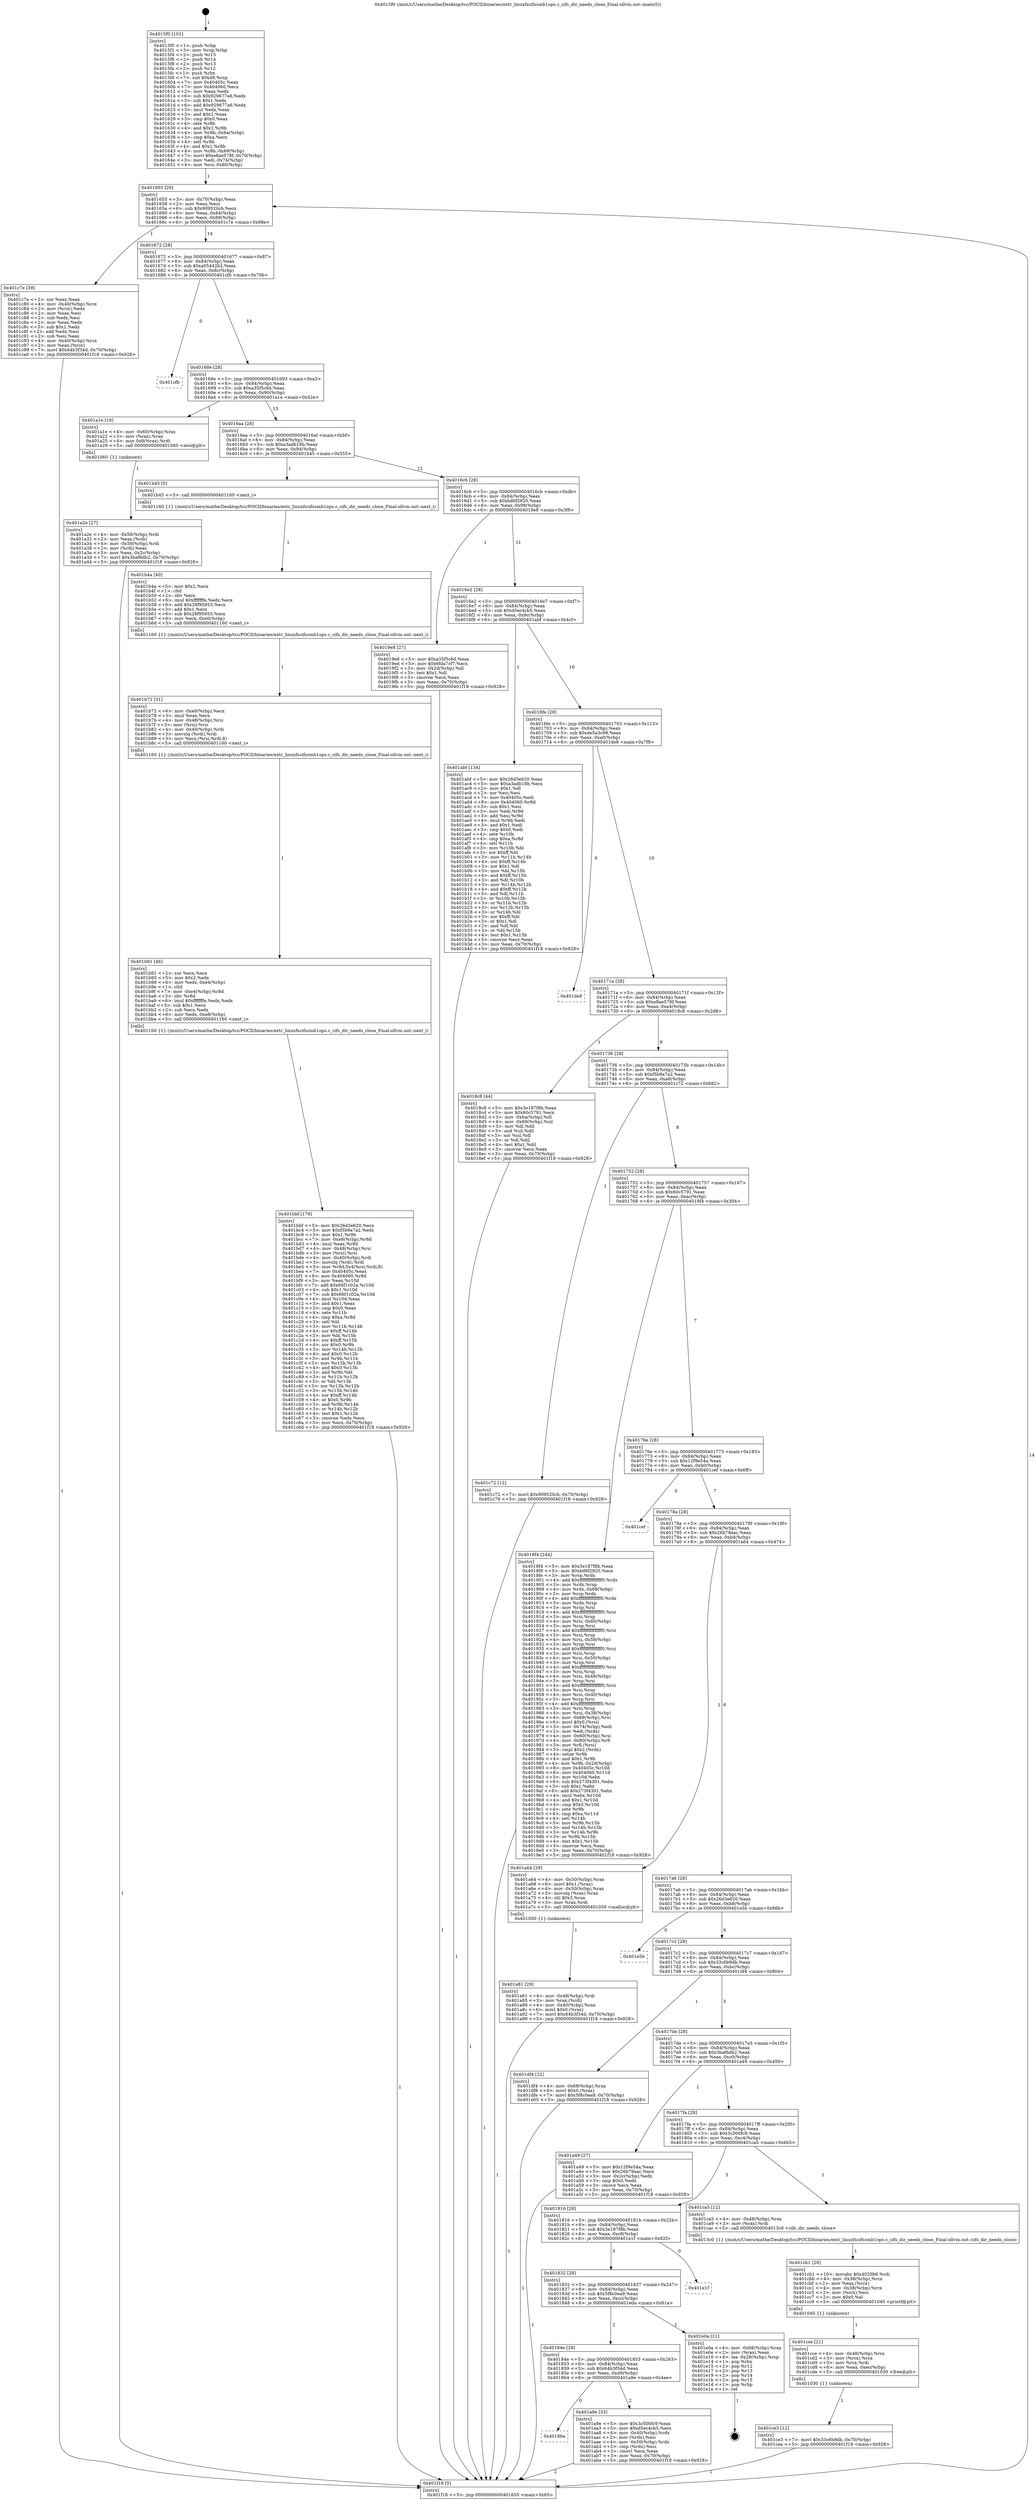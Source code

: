 digraph "0x4015f0" {
  label = "0x4015f0 (/mnt/c/Users/mathe/Desktop/tcc/POCII/binaries/extr_linuxfscifssmb1ops.c_cifs_dir_needs_close_Final-ollvm.out::main(0))"
  labelloc = "t"
  node[shape=record]

  Entry [label="",width=0.3,height=0.3,shape=circle,fillcolor=black,style=filled]
  "0x401655" [label="{
     0x401655 [29]\l
     | [instrs]\l
     &nbsp;&nbsp;0x401655 \<+3\>: mov -0x70(%rbp),%eax\l
     &nbsp;&nbsp;0x401658 \<+2\>: mov %eax,%ecx\l
     &nbsp;&nbsp;0x40165a \<+6\>: sub $0x909520cb,%ecx\l
     &nbsp;&nbsp;0x401660 \<+6\>: mov %eax,-0x84(%rbp)\l
     &nbsp;&nbsp;0x401666 \<+6\>: mov %ecx,-0x88(%rbp)\l
     &nbsp;&nbsp;0x40166c \<+6\>: je 0000000000401c7e \<main+0x68e\>\l
  }"]
  "0x401c7e" [label="{
     0x401c7e [39]\l
     | [instrs]\l
     &nbsp;&nbsp;0x401c7e \<+2\>: xor %eax,%eax\l
     &nbsp;&nbsp;0x401c80 \<+4\>: mov -0x40(%rbp),%rcx\l
     &nbsp;&nbsp;0x401c84 \<+2\>: mov (%rcx),%edx\l
     &nbsp;&nbsp;0x401c86 \<+2\>: mov %eax,%esi\l
     &nbsp;&nbsp;0x401c88 \<+2\>: sub %edx,%esi\l
     &nbsp;&nbsp;0x401c8a \<+2\>: mov %eax,%edx\l
     &nbsp;&nbsp;0x401c8c \<+3\>: sub $0x1,%edx\l
     &nbsp;&nbsp;0x401c8f \<+2\>: add %edx,%esi\l
     &nbsp;&nbsp;0x401c91 \<+2\>: sub %esi,%eax\l
     &nbsp;&nbsp;0x401c93 \<+4\>: mov -0x40(%rbp),%rcx\l
     &nbsp;&nbsp;0x401c97 \<+2\>: mov %eax,(%rcx)\l
     &nbsp;&nbsp;0x401c99 \<+7\>: movl $0x64b3f34d,-0x70(%rbp)\l
     &nbsp;&nbsp;0x401ca0 \<+5\>: jmp 0000000000401f18 \<main+0x928\>\l
  }"]
  "0x401672" [label="{
     0x401672 [28]\l
     | [instrs]\l
     &nbsp;&nbsp;0x401672 \<+5\>: jmp 0000000000401677 \<main+0x87\>\l
     &nbsp;&nbsp;0x401677 \<+6\>: mov -0x84(%rbp),%eax\l
     &nbsp;&nbsp;0x40167d \<+5\>: sub $0xa05442b2,%eax\l
     &nbsp;&nbsp;0x401682 \<+6\>: mov %eax,-0x8c(%rbp)\l
     &nbsp;&nbsp;0x401688 \<+6\>: je 0000000000401cfb \<main+0x70b\>\l
  }"]
  Exit [label="",width=0.3,height=0.3,shape=circle,fillcolor=black,style=filled,peripheries=2]
  "0x401cfb" [label="{
     0x401cfb\l
  }", style=dashed]
  "0x40168e" [label="{
     0x40168e [28]\l
     | [instrs]\l
     &nbsp;&nbsp;0x40168e \<+5\>: jmp 0000000000401693 \<main+0xa3\>\l
     &nbsp;&nbsp;0x401693 \<+6\>: mov -0x84(%rbp),%eax\l
     &nbsp;&nbsp;0x401699 \<+5\>: sub $0xa35f5c6d,%eax\l
     &nbsp;&nbsp;0x40169e \<+6\>: mov %eax,-0x90(%rbp)\l
     &nbsp;&nbsp;0x4016a4 \<+6\>: je 0000000000401a1e \<main+0x42e\>\l
  }"]
  "0x401ce3" [label="{
     0x401ce3 [12]\l
     | [instrs]\l
     &nbsp;&nbsp;0x401ce3 \<+7\>: movl $0x33c6b9db,-0x70(%rbp)\l
     &nbsp;&nbsp;0x401cea \<+5\>: jmp 0000000000401f18 \<main+0x928\>\l
  }"]
  "0x401a1e" [label="{
     0x401a1e [16]\l
     | [instrs]\l
     &nbsp;&nbsp;0x401a1e \<+4\>: mov -0x60(%rbp),%rax\l
     &nbsp;&nbsp;0x401a22 \<+3\>: mov (%rax),%rax\l
     &nbsp;&nbsp;0x401a25 \<+4\>: mov 0x8(%rax),%rdi\l
     &nbsp;&nbsp;0x401a29 \<+5\>: call 0000000000401060 \<atoi@plt\>\l
     | [calls]\l
     &nbsp;&nbsp;0x401060 \{1\} (unknown)\l
  }"]
  "0x4016aa" [label="{
     0x4016aa [28]\l
     | [instrs]\l
     &nbsp;&nbsp;0x4016aa \<+5\>: jmp 00000000004016af \<main+0xbf\>\l
     &nbsp;&nbsp;0x4016af \<+6\>: mov -0x84(%rbp),%eax\l
     &nbsp;&nbsp;0x4016b5 \<+5\>: sub $0xa3adb18b,%eax\l
     &nbsp;&nbsp;0x4016ba \<+6\>: mov %eax,-0x94(%rbp)\l
     &nbsp;&nbsp;0x4016c0 \<+6\>: je 0000000000401b45 \<main+0x555\>\l
  }"]
  "0x401cce" [label="{
     0x401cce [21]\l
     | [instrs]\l
     &nbsp;&nbsp;0x401cce \<+4\>: mov -0x48(%rbp),%rcx\l
     &nbsp;&nbsp;0x401cd2 \<+3\>: mov (%rcx),%rcx\l
     &nbsp;&nbsp;0x401cd5 \<+3\>: mov %rcx,%rdi\l
     &nbsp;&nbsp;0x401cd8 \<+6\>: mov %eax,-0xec(%rbp)\l
     &nbsp;&nbsp;0x401cde \<+5\>: call 0000000000401030 \<free@plt\>\l
     | [calls]\l
     &nbsp;&nbsp;0x401030 \{1\} (unknown)\l
  }"]
  "0x401b45" [label="{
     0x401b45 [5]\l
     | [instrs]\l
     &nbsp;&nbsp;0x401b45 \<+5\>: call 0000000000401160 \<next_i\>\l
     | [calls]\l
     &nbsp;&nbsp;0x401160 \{1\} (/mnt/c/Users/mathe/Desktop/tcc/POCII/binaries/extr_linuxfscifssmb1ops.c_cifs_dir_needs_close_Final-ollvm.out::next_i)\l
  }"]
  "0x4016c6" [label="{
     0x4016c6 [28]\l
     | [instrs]\l
     &nbsp;&nbsp;0x4016c6 \<+5\>: jmp 00000000004016cb \<main+0xdb\>\l
     &nbsp;&nbsp;0x4016cb \<+6\>: mov -0x84(%rbp),%eax\l
     &nbsp;&nbsp;0x4016d1 \<+5\>: sub $0xbd6f2920,%eax\l
     &nbsp;&nbsp;0x4016d6 \<+6\>: mov %eax,-0x98(%rbp)\l
     &nbsp;&nbsp;0x4016dc \<+6\>: je 00000000004019e8 \<main+0x3f8\>\l
  }"]
  "0x401cb1" [label="{
     0x401cb1 [29]\l
     | [instrs]\l
     &nbsp;&nbsp;0x401cb1 \<+10\>: movabs $0x4020b6,%rdi\l
     &nbsp;&nbsp;0x401cbb \<+4\>: mov -0x38(%rbp),%rcx\l
     &nbsp;&nbsp;0x401cbf \<+2\>: mov %eax,(%rcx)\l
     &nbsp;&nbsp;0x401cc1 \<+4\>: mov -0x38(%rbp),%rcx\l
     &nbsp;&nbsp;0x401cc5 \<+2\>: mov (%rcx),%esi\l
     &nbsp;&nbsp;0x401cc7 \<+2\>: mov $0x0,%al\l
     &nbsp;&nbsp;0x401cc9 \<+5\>: call 0000000000401040 \<printf@plt\>\l
     | [calls]\l
     &nbsp;&nbsp;0x401040 \{1\} (unknown)\l
  }"]
  "0x4019e8" [label="{
     0x4019e8 [27]\l
     | [instrs]\l
     &nbsp;&nbsp;0x4019e8 \<+5\>: mov $0xa35f5c6d,%eax\l
     &nbsp;&nbsp;0x4019ed \<+5\>: mov $0x6fda7cf7,%ecx\l
     &nbsp;&nbsp;0x4019f2 \<+3\>: mov -0x2d(%rbp),%dl\l
     &nbsp;&nbsp;0x4019f5 \<+3\>: test $0x1,%dl\l
     &nbsp;&nbsp;0x4019f8 \<+3\>: cmovne %ecx,%eax\l
     &nbsp;&nbsp;0x4019fb \<+3\>: mov %eax,-0x70(%rbp)\l
     &nbsp;&nbsp;0x4019fe \<+5\>: jmp 0000000000401f18 \<main+0x928\>\l
  }"]
  "0x4016e2" [label="{
     0x4016e2 [28]\l
     | [instrs]\l
     &nbsp;&nbsp;0x4016e2 \<+5\>: jmp 00000000004016e7 \<main+0xf7\>\l
     &nbsp;&nbsp;0x4016e7 \<+6\>: mov -0x84(%rbp),%eax\l
     &nbsp;&nbsp;0x4016ed \<+5\>: sub $0xd5ec4cb5,%eax\l
     &nbsp;&nbsp;0x4016f2 \<+6\>: mov %eax,-0x9c(%rbp)\l
     &nbsp;&nbsp;0x4016f8 \<+6\>: je 0000000000401abf \<main+0x4cf\>\l
  }"]
  "0x401bbf" [label="{
     0x401bbf [179]\l
     | [instrs]\l
     &nbsp;&nbsp;0x401bbf \<+5\>: mov $0x26d3e620,%ecx\l
     &nbsp;&nbsp;0x401bc4 \<+5\>: mov $0xf5b9a7a2,%edx\l
     &nbsp;&nbsp;0x401bc9 \<+3\>: mov $0x1,%r9b\l
     &nbsp;&nbsp;0x401bcc \<+7\>: mov -0xe8(%rbp),%r8d\l
     &nbsp;&nbsp;0x401bd3 \<+4\>: imul %eax,%r8d\l
     &nbsp;&nbsp;0x401bd7 \<+4\>: mov -0x48(%rbp),%rsi\l
     &nbsp;&nbsp;0x401bdb \<+3\>: mov (%rsi),%rsi\l
     &nbsp;&nbsp;0x401bde \<+4\>: mov -0x40(%rbp),%rdi\l
     &nbsp;&nbsp;0x401be2 \<+3\>: movslq (%rdi),%rdi\l
     &nbsp;&nbsp;0x401be5 \<+5\>: mov %r8d,0x4(%rsi,%rdi,8)\l
     &nbsp;&nbsp;0x401bea \<+7\>: mov 0x40405c,%eax\l
     &nbsp;&nbsp;0x401bf1 \<+8\>: mov 0x404060,%r8d\l
     &nbsp;&nbsp;0x401bf9 \<+3\>: mov %eax,%r10d\l
     &nbsp;&nbsp;0x401bfc \<+7\>: add $0x66f1c02a,%r10d\l
     &nbsp;&nbsp;0x401c03 \<+4\>: sub $0x1,%r10d\l
     &nbsp;&nbsp;0x401c07 \<+7\>: sub $0x66f1c02a,%r10d\l
     &nbsp;&nbsp;0x401c0e \<+4\>: imul %r10d,%eax\l
     &nbsp;&nbsp;0x401c12 \<+3\>: and $0x1,%eax\l
     &nbsp;&nbsp;0x401c15 \<+3\>: cmp $0x0,%eax\l
     &nbsp;&nbsp;0x401c18 \<+4\>: sete %r11b\l
     &nbsp;&nbsp;0x401c1c \<+4\>: cmp $0xa,%r8d\l
     &nbsp;&nbsp;0x401c20 \<+3\>: setl %bl\l
     &nbsp;&nbsp;0x401c23 \<+3\>: mov %r11b,%r14b\l
     &nbsp;&nbsp;0x401c26 \<+4\>: xor $0xff,%r14b\l
     &nbsp;&nbsp;0x401c2a \<+3\>: mov %bl,%r15b\l
     &nbsp;&nbsp;0x401c2d \<+4\>: xor $0xff,%r15b\l
     &nbsp;&nbsp;0x401c31 \<+4\>: xor $0x0,%r9b\l
     &nbsp;&nbsp;0x401c35 \<+3\>: mov %r14b,%r12b\l
     &nbsp;&nbsp;0x401c38 \<+4\>: and $0x0,%r12b\l
     &nbsp;&nbsp;0x401c3c \<+3\>: and %r9b,%r11b\l
     &nbsp;&nbsp;0x401c3f \<+3\>: mov %r15b,%r13b\l
     &nbsp;&nbsp;0x401c42 \<+4\>: and $0x0,%r13b\l
     &nbsp;&nbsp;0x401c46 \<+3\>: and %r9b,%bl\l
     &nbsp;&nbsp;0x401c49 \<+3\>: or %r11b,%r12b\l
     &nbsp;&nbsp;0x401c4c \<+3\>: or %bl,%r13b\l
     &nbsp;&nbsp;0x401c4f \<+3\>: xor %r13b,%r12b\l
     &nbsp;&nbsp;0x401c52 \<+3\>: or %r15b,%r14b\l
     &nbsp;&nbsp;0x401c55 \<+4\>: xor $0xff,%r14b\l
     &nbsp;&nbsp;0x401c59 \<+4\>: or $0x0,%r9b\l
     &nbsp;&nbsp;0x401c5d \<+3\>: and %r9b,%r14b\l
     &nbsp;&nbsp;0x401c60 \<+3\>: or %r14b,%r12b\l
     &nbsp;&nbsp;0x401c63 \<+4\>: test $0x1,%r12b\l
     &nbsp;&nbsp;0x401c67 \<+3\>: cmovne %edx,%ecx\l
     &nbsp;&nbsp;0x401c6a \<+3\>: mov %ecx,-0x70(%rbp)\l
     &nbsp;&nbsp;0x401c6d \<+5\>: jmp 0000000000401f18 \<main+0x928\>\l
  }"]
  "0x401abf" [label="{
     0x401abf [134]\l
     | [instrs]\l
     &nbsp;&nbsp;0x401abf \<+5\>: mov $0x26d3e620,%eax\l
     &nbsp;&nbsp;0x401ac4 \<+5\>: mov $0xa3adb18b,%ecx\l
     &nbsp;&nbsp;0x401ac9 \<+2\>: mov $0x1,%dl\l
     &nbsp;&nbsp;0x401acb \<+2\>: xor %esi,%esi\l
     &nbsp;&nbsp;0x401acd \<+7\>: mov 0x40405c,%edi\l
     &nbsp;&nbsp;0x401ad4 \<+8\>: mov 0x404060,%r8d\l
     &nbsp;&nbsp;0x401adc \<+3\>: sub $0x1,%esi\l
     &nbsp;&nbsp;0x401adf \<+3\>: mov %edi,%r9d\l
     &nbsp;&nbsp;0x401ae2 \<+3\>: add %esi,%r9d\l
     &nbsp;&nbsp;0x401ae5 \<+4\>: imul %r9d,%edi\l
     &nbsp;&nbsp;0x401ae9 \<+3\>: and $0x1,%edi\l
     &nbsp;&nbsp;0x401aec \<+3\>: cmp $0x0,%edi\l
     &nbsp;&nbsp;0x401aef \<+4\>: sete %r10b\l
     &nbsp;&nbsp;0x401af3 \<+4\>: cmp $0xa,%r8d\l
     &nbsp;&nbsp;0x401af7 \<+4\>: setl %r11b\l
     &nbsp;&nbsp;0x401afb \<+3\>: mov %r10b,%bl\l
     &nbsp;&nbsp;0x401afe \<+3\>: xor $0xff,%bl\l
     &nbsp;&nbsp;0x401b01 \<+3\>: mov %r11b,%r14b\l
     &nbsp;&nbsp;0x401b04 \<+4\>: xor $0xff,%r14b\l
     &nbsp;&nbsp;0x401b08 \<+3\>: xor $0x1,%dl\l
     &nbsp;&nbsp;0x401b0b \<+3\>: mov %bl,%r15b\l
     &nbsp;&nbsp;0x401b0e \<+4\>: and $0xff,%r15b\l
     &nbsp;&nbsp;0x401b12 \<+3\>: and %dl,%r10b\l
     &nbsp;&nbsp;0x401b15 \<+3\>: mov %r14b,%r12b\l
     &nbsp;&nbsp;0x401b18 \<+4\>: and $0xff,%r12b\l
     &nbsp;&nbsp;0x401b1c \<+3\>: and %dl,%r11b\l
     &nbsp;&nbsp;0x401b1f \<+3\>: or %r10b,%r15b\l
     &nbsp;&nbsp;0x401b22 \<+3\>: or %r11b,%r12b\l
     &nbsp;&nbsp;0x401b25 \<+3\>: xor %r12b,%r15b\l
     &nbsp;&nbsp;0x401b28 \<+3\>: or %r14b,%bl\l
     &nbsp;&nbsp;0x401b2b \<+3\>: xor $0xff,%bl\l
     &nbsp;&nbsp;0x401b2e \<+3\>: or $0x1,%dl\l
     &nbsp;&nbsp;0x401b31 \<+2\>: and %dl,%bl\l
     &nbsp;&nbsp;0x401b33 \<+3\>: or %bl,%r15b\l
     &nbsp;&nbsp;0x401b36 \<+4\>: test $0x1,%r15b\l
     &nbsp;&nbsp;0x401b3a \<+3\>: cmovne %ecx,%eax\l
     &nbsp;&nbsp;0x401b3d \<+3\>: mov %eax,-0x70(%rbp)\l
     &nbsp;&nbsp;0x401b40 \<+5\>: jmp 0000000000401f18 \<main+0x928\>\l
  }"]
  "0x4016fe" [label="{
     0x4016fe [28]\l
     | [instrs]\l
     &nbsp;&nbsp;0x4016fe \<+5\>: jmp 0000000000401703 \<main+0x113\>\l
     &nbsp;&nbsp;0x401703 \<+6\>: mov -0x84(%rbp),%eax\l
     &nbsp;&nbsp;0x401709 \<+5\>: sub $0xde5a3c98,%eax\l
     &nbsp;&nbsp;0x40170e \<+6\>: mov %eax,-0xa0(%rbp)\l
     &nbsp;&nbsp;0x401714 \<+6\>: je 0000000000401de8 \<main+0x7f8\>\l
  }"]
  "0x401b91" [label="{
     0x401b91 [46]\l
     | [instrs]\l
     &nbsp;&nbsp;0x401b91 \<+2\>: xor %ecx,%ecx\l
     &nbsp;&nbsp;0x401b93 \<+5\>: mov $0x2,%edx\l
     &nbsp;&nbsp;0x401b98 \<+6\>: mov %edx,-0xe4(%rbp)\l
     &nbsp;&nbsp;0x401b9e \<+1\>: cltd\l
     &nbsp;&nbsp;0x401b9f \<+7\>: mov -0xe4(%rbp),%r8d\l
     &nbsp;&nbsp;0x401ba6 \<+3\>: idiv %r8d\l
     &nbsp;&nbsp;0x401ba9 \<+6\>: imul $0xfffffffe,%edx,%edx\l
     &nbsp;&nbsp;0x401baf \<+3\>: sub $0x1,%ecx\l
     &nbsp;&nbsp;0x401bb2 \<+2\>: sub %ecx,%edx\l
     &nbsp;&nbsp;0x401bb4 \<+6\>: mov %edx,-0xe8(%rbp)\l
     &nbsp;&nbsp;0x401bba \<+5\>: call 0000000000401160 \<next_i\>\l
     | [calls]\l
     &nbsp;&nbsp;0x401160 \{1\} (/mnt/c/Users/mathe/Desktop/tcc/POCII/binaries/extr_linuxfscifssmb1ops.c_cifs_dir_needs_close_Final-ollvm.out::next_i)\l
  }"]
  "0x401de8" [label="{
     0x401de8\l
  }", style=dashed]
  "0x40171a" [label="{
     0x40171a [28]\l
     | [instrs]\l
     &nbsp;&nbsp;0x40171a \<+5\>: jmp 000000000040171f \<main+0x12f\>\l
     &nbsp;&nbsp;0x40171f \<+6\>: mov -0x84(%rbp),%eax\l
     &nbsp;&nbsp;0x401725 \<+5\>: sub $0xe8ae578f,%eax\l
     &nbsp;&nbsp;0x40172a \<+6\>: mov %eax,-0xa4(%rbp)\l
     &nbsp;&nbsp;0x401730 \<+6\>: je 00000000004018c8 \<main+0x2d8\>\l
  }"]
  "0x401b72" [label="{
     0x401b72 [31]\l
     | [instrs]\l
     &nbsp;&nbsp;0x401b72 \<+6\>: mov -0xe0(%rbp),%ecx\l
     &nbsp;&nbsp;0x401b78 \<+3\>: imul %eax,%ecx\l
     &nbsp;&nbsp;0x401b7b \<+4\>: mov -0x48(%rbp),%rsi\l
     &nbsp;&nbsp;0x401b7f \<+3\>: mov (%rsi),%rsi\l
     &nbsp;&nbsp;0x401b82 \<+4\>: mov -0x40(%rbp),%rdi\l
     &nbsp;&nbsp;0x401b86 \<+3\>: movslq (%rdi),%rdi\l
     &nbsp;&nbsp;0x401b89 \<+3\>: mov %ecx,(%rsi,%rdi,8)\l
     &nbsp;&nbsp;0x401b8c \<+5\>: call 0000000000401160 \<next_i\>\l
     | [calls]\l
     &nbsp;&nbsp;0x401160 \{1\} (/mnt/c/Users/mathe/Desktop/tcc/POCII/binaries/extr_linuxfscifssmb1ops.c_cifs_dir_needs_close_Final-ollvm.out::next_i)\l
  }"]
  "0x4018c8" [label="{
     0x4018c8 [44]\l
     | [instrs]\l
     &nbsp;&nbsp;0x4018c8 \<+5\>: mov $0x3e187f8b,%eax\l
     &nbsp;&nbsp;0x4018cd \<+5\>: mov $0x60c5791,%ecx\l
     &nbsp;&nbsp;0x4018d2 \<+3\>: mov -0x6a(%rbp),%dl\l
     &nbsp;&nbsp;0x4018d5 \<+4\>: mov -0x69(%rbp),%sil\l
     &nbsp;&nbsp;0x4018d9 \<+3\>: mov %dl,%dil\l
     &nbsp;&nbsp;0x4018dc \<+3\>: and %sil,%dil\l
     &nbsp;&nbsp;0x4018df \<+3\>: xor %sil,%dl\l
     &nbsp;&nbsp;0x4018e2 \<+3\>: or %dl,%dil\l
     &nbsp;&nbsp;0x4018e5 \<+4\>: test $0x1,%dil\l
     &nbsp;&nbsp;0x4018e9 \<+3\>: cmovne %ecx,%eax\l
     &nbsp;&nbsp;0x4018ec \<+3\>: mov %eax,-0x70(%rbp)\l
     &nbsp;&nbsp;0x4018ef \<+5\>: jmp 0000000000401f18 \<main+0x928\>\l
  }"]
  "0x401736" [label="{
     0x401736 [28]\l
     | [instrs]\l
     &nbsp;&nbsp;0x401736 \<+5\>: jmp 000000000040173b \<main+0x14b\>\l
     &nbsp;&nbsp;0x40173b \<+6\>: mov -0x84(%rbp),%eax\l
     &nbsp;&nbsp;0x401741 \<+5\>: sub $0xf5b9a7a2,%eax\l
     &nbsp;&nbsp;0x401746 \<+6\>: mov %eax,-0xa8(%rbp)\l
     &nbsp;&nbsp;0x40174c \<+6\>: je 0000000000401c72 \<main+0x682\>\l
  }"]
  "0x401f18" [label="{
     0x401f18 [5]\l
     | [instrs]\l
     &nbsp;&nbsp;0x401f18 \<+5\>: jmp 0000000000401655 \<main+0x65\>\l
  }"]
  "0x4015f0" [label="{
     0x4015f0 [101]\l
     | [instrs]\l
     &nbsp;&nbsp;0x4015f0 \<+1\>: push %rbp\l
     &nbsp;&nbsp;0x4015f1 \<+3\>: mov %rsp,%rbp\l
     &nbsp;&nbsp;0x4015f4 \<+2\>: push %r15\l
     &nbsp;&nbsp;0x4015f6 \<+2\>: push %r14\l
     &nbsp;&nbsp;0x4015f8 \<+2\>: push %r13\l
     &nbsp;&nbsp;0x4015fa \<+2\>: push %r12\l
     &nbsp;&nbsp;0x4015fc \<+1\>: push %rbx\l
     &nbsp;&nbsp;0x4015fd \<+7\>: sub $0xd8,%rsp\l
     &nbsp;&nbsp;0x401604 \<+7\>: mov 0x40405c,%eax\l
     &nbsp;&nbsp;0x40160b \<+7\>: mov 0x404060,%ecx\l
     &nbsp;&nbsp;0x401612 \<+2\>: mov %eax,%edx\l
     &nbsp;&nbsp;0x401614 \<+6\>: sub $0x929677a6,%edx\l
     &nbsp;&nbsp;0x40161a \<+3\>: sub $0x1,%edx\l
     &nbsp;&nbsp;0x40161d \<+6\>: add $0x929677a6,%edx\l
     &nbsp;&nbsp;0x401623 \<+3\>: imul %edx,%eax\l
     &nbsp;&nbsp;0x401626 \<+3\>: and $0x1,%eax\l
     &nbsp;&nbsp;0x401629 \<+3\>: cmp $0x0,%eax\l
     &nbsp;&nbsp;0x40162c \<+4\>: sete %r8b\l
     &nbsp;&nbsp;0x401630 \<+4\>: and $0x1,%r8b\l
     &nbsp;&nbsp;0x401634 \<+4\>: mov %r8b,-0x6a(%rbp)\l
     &nbsp;&nbsp;0x401638 \<+3\>: cmp $0xa,%ecx\l
     &nbsp;&nbsp;0x40163b \<+4\>: setl %r8b\l
     &nbsp;&nbsp;0x40163f \<+4\>: and $0x1,%r8b\l
     &nbsp;&nbsp;0x401643 \<+4\>: mov %r8b,-0x69(%rbp)\l
     &nbsp;&nbsp;0x401647 \<+7\>: movl $0xe8ae578f,-0x70(%rbp)\l
     &nbsp;&nbsp;0x40164e \<+3\>: mov %edi,-0x74(%rbp)\l
     &nbsp;&nbsp;0x401651 \<+4\>: mov %rsi,-0x80(%rbp)\l
  }"]
  "0x401b4a" [label="{
     0x401b4a [40]\l
     | [instrs]\l
     &nbsp;&nbsp;0x401b4a \<+5\>: mov $0x2,%ecx\l
     &nbsp;&nbsp;0x401b4f \<+1\>: cltd\l
     &nbsp;&nbsp;0x401b50 \<+2\>: idiv %ecx\l
     &nbsp;&nbsp;0x401b52 \<+6\>: imul $0xfffffffe,%edx,%ecx\l
     &nbsp;&nbsp;0x401b58 \<+6\>: add $0x28f95953,%ecx\l
     &nbsp;&nbsp;0x401b5e \<+3\>: add $0x1,%ecx\l
     &nbsp;&nbsp;0x401b61 \<+6\>: sub $0x28f95953,%ecx\l
     &nbsp;&nbsp;0x401b67 \<+6\>: mov %ecx,-0xe0(%rbp)\l
     &nbsp;&nbsp;0x401b6d \<+5\>: call 0000000000401160 \<next_i\>\l
     | [calls]\l
     &nbsp;&nbsp;0x401160 \{1\} (/mnt/c/Users/mathe/Desktop/tcc/POCII/binaries/extr_linuxfscifssmb1ops.c_cifs_dir_needs_close_Final-ollvm.out::next_i)\l
  }"]
  "0x401c72" [label="{
     0x401c72 [12]\l
     | [instrs]\l
     &nbsp;&nbsp;0x401c72 \<+7\>: movl $0x909520cb,-0x70(%rbp)\l
     &nbsp;&nbsp;0x401c79 \<+5\>: jmp 0000000000401f18 \<main+0x928\>\l
  }"]
  "0x401752" [label="{
     0x401752 [28]\l
     | [instrs]\l
     &nbsp;&nbsp;0x401752 \<+5\>: jmp 0000000000401757 \<main+0x167\>\l
     &nbsp;&nbsp;0x401757 \<+6\>: mov -0x84(%rbp),%eax\l
     &nbsp;&nbsp;0x40175d \<+5\>: sub $0x60c5791,%eax\l
     &nbsp;&nbsp;0x401762 \<+6\>: mov %eax,-0xac(%rbp)\l
     &nbsp;&nbsp;0x401768 \<+6\>: je 00000000004018f4 \<main+0x304\>\l
  }"]
  "0x40186a" [label="{
     0x40186a\l
  }", style=dashed]
  "0x4018f4" [label="{
     0x4018f4 [244]\l
     | [instrs]\l
     &nbsp;&nbsp;0x4018f4 \<+5\>: mov $0x3e187f8b,%eax\l
     &nbsp;&nbsp;0x4018f9 \<+5\>: mov $0xbd6f2920,%ecx\l
     &nbsp;&nbsp;0x4018fe \<+3\>: mov %rsp,%rdx\l
     &nbsp;&nbsp;0x401901 \<+4\>: add $0xfffffffffffffff0,%rdx\l
     &nbsp;&nbsp;0x401905 \<+3\>: mov %rdx,%rsp\l
     &nbsp;&nbsp;0x401908 \<+4\>: mov %rdx,-0x68(%rbp)\l
     &nbsp;&nbsp;0x40190c \<+3\>: mov %rsp,%rdx\l
     &nbsp;&nbsp;0x40190f \<+4\>: add $0xfffffffffffffff0,%rdx\l
     &nbsp;&nbsp;0x401913 \<+3\>: mov %rdx,%rsp\l
     &nbsp;&nbsp;0x401916 \<+3\>: mov %rsp,%rsi\l
     &nbsp;&nbsp;0x401919 \<+4\>: add $0xfffffffffffffff0,%rsi\l
     &nbsp;&nbsp;0x40191d \<+3\>: mov %rsi,%rsp\l
     &nbsp;&nbsp;0x401920 \<+4\>: mov %rsi,-0x60(%rbp)\l
     &nbsp;&nbsp;0x401924 \<+3\>: mov %rsp,%rsi\l
     &nbsp;&nbsp;0x401927 \<+4\>: add $0xfffffffffffffff0,%rsi\l
     &nbsp;&nbsp;0x40192b \<+3\>: mov %rsi,%rsp\l
     &nbsp;&nbsp;0x40192e \<+4\>: mov %rsi,-0x58(%rbp)\l
     &nbsp;&nbsp;0x401932 \<+3\>: mov %rsp,%rsi\l
     &nbsp;&nbsp;0x401935 \<+4\>: add $0xfffffffffffffff0,%rsi\l
     &nbsp;&nbsp;0x401939 \<+3\>: mov %rsi,%rsp\l
     &nbsp;&nbsp;0x40193c \<+4\>: mov %rsi,-0x50(%rbp)\l
     &nbsp;&nbsp;0x401940 \<+3\>: mov %rsp,%rsi\l
     &nbsp;&nbsp;0x401943 \<+4\>: add $0xfffffffffffffff0,%rsi\l
     &nbsp;&nbsp;0x401947 \<+3\>: mov %rsi,%rsp\l
     &nbsp;&nbsp;0x40194a \<+4\>: mov %rsi,-0x48(%rbp)\l
     &nbsp;&nbsp;0x40194e \<+3\>: mov %rsp,%rsi\l
     &nbsp;&nbsp;0x401951 \<+4\>: add $0xfffffffffffffff0,%rsi\l
     &nbsp;&nbsp;0x401955 \<+3\>: mov %rsi,%rsp\l
     &nbsp;&nbsp;0x401958 \<+4\>: mov %rsi,-0x40(%rbp)\l
     &nbsp;&nbsp;0x40195c \<+3\>: mov %rsp,%rsi\l
     &nbsp;&nbsp;0x40195f \<+4\>: add $0xfffffffffffffff0,%rsi\l
     &nbsp;&nbsp;0x401963 \<+3\>: mov %rsi,%rsp\l
     &nbsp;&nbsp;0x401966 \<+4\>: mov %rsi,-0x38(%rbp)\l
     &nbsp;&nbsp;0x40196a \<+4\>: mov -0x68(%rbp),%rsi\l
     &nbsp;&nbsp;0x40196e \<+6\>: movl $0x0,(%rsi)\l
     &nbsp;&nbsp;0x401974 \<+3\>: mov -0x74(%rbp),%edi\l
     &nbsp;&nbsp;0x401977 \<+2\>: mov %edi,(%rdx)\l
     &nbsp;&nbsp;0x401979 \<+4\>: mov -0x60(%rbp),%rsi\l
     &nbsp;&nbsp;0x40197d \<+4\>: mov -0x80(%rbp),%r8\l
     &nbsp;&nbsp;0x401981 \<+3\>: mov %r8,(%rsi)\l
     &nbsp;&nbsp;0x401984 \<+3\>: cmpl $0x2,(%rdx)\l
     &nbsp;&nbsp;0x401987 \<+4\>: setne %r9b\l
     &nbsp;&nbsp;0x40198b \<+4\>: and $0x1,%r9b\l
     &nbsp;&nbsp;0x40198f \<+4\>: mov %r9b,-0x2d(%rbp)\l
     &nbsp;&nbsp;0x401993 \<+8\>: mov 0x40405c,%r10d\l
     &nbsp;&nbsp;0x40199b \<+8\>: mov 0x404060,%r11d\l
     &nbsp;&nbsp;0x4019a3 \<+3\>: mov %r10d,%ebx\l
     &nbsp;&nbsp;0x4019a6 \<+6\>: sub $0x273f4301,%ebx\l
     &nbsp;&nbsp;0x4019ac \<+3\>: sub $0x1,%ebx\l
     &nbsp;&nbsp;0x4019af \<+6\>: add $0x273f4301,%ebx\l
     &nbsp;&nbsp;0x4019b5 \<+4\>: imul %ebx,%r10d\l
     &nbsp;&nbsp;0x4019b9 \<+4\>: and $0x1,%r10d\l
     &nbsp;&nbsp;0x4019bd \<+4\>: cmp $0x0,%r10d\l
     &nbsp;&nbsp;0x4019c1 \<+4\>: sete %r9b\l
     &nbsp;&nbsp;0x4019c5 \<+4\>: cmp $0xa,%r11d\l
     &nbsp;&nbsp;0x4019c9 \<+4\>: setl %r14b\l
     &nbsp;&nbsp;0x4019cd \<+3\>: mov %r9b,%r15b\l
     &nbsp;&nbsp;0x4019d0 \<+3\>: and %r14b,%r15b\l
     &nbsp;&nbsp;0x4019d3 \<+3\>: xor %r14b,%r9b\l
     &nbsp;&nbsp;0x4019d6 \<+3\>: or %r9b,%r15b\l
     &nbsp;&nbsp;0x4019d9 \<+4\>: test $0x1,%r15b\l
     &nbsp;&nbsp;0x4019dd \<+3\>: cmovne %ecx,%eax\l
     &nbsp;&nbsp;0x4019e0 \<+3\>: mov %eax,-0x70(%rbp)\l
     &nbsp;&nbsp;0x4019e3 \<+5\>: jmp 0000000000401f18 \<main+0x928\>\l
  }"]
  "0x40176e" [label="{
     0x40176e [28]\l
     | [instrs]\l
     &nbsp;&nbsp;0x40176e \<+5\>: jmp 0000000000401773 \<main+0x183\>\l
     &nbsp;&nbsp;0x401773 \<+6\>: mov -0x84(%rbp),%eax\l
     &nbsp;&nbsp;0x401779 \<+5\>: sub $0x12f9e54a,%eax\l
     &nbsp;&nbsp;0x40177e \<+6\>: mov %eax,-0xb0(%rbp)\l
     &nbsp;&nbsp;0x401784 \<+6\>: je 0000000000401cef \<main+0x6ff\>\l
  }"]
  "0x401a9e" [label="{
     0x401a9e [33]\l
     | [instrs]\l
     &nbsp;&nbsp;0x401a9e \<+5\>: mov $0x3c500fc9,%eax\l
     &nbsp;&nbsp;0x401aa3 \<+5\>: mov $0xd5ec4cb5,%ecx\l
     &nbsp;&nbsp;0x401aa8 \<+4\>: mov -0x40(%rbp),%rdx\l
     &nbsp;&nbsp;0x401aac \<+2\>: mov (%rdx),%esi\l
     &nbsp;&nbsp;0x401aae \<+4\>: mov -0x50(%rbp),%rdx\l
     &nbsp;&nbsp;0x401ab2 \<+2\>: cmp (%rdx),%esi\l
     &nbsp;&nbsp;0x401ab4 \<+3\>: cmovl %ecx,%eax\l
     &nbsp;&nbsp;0x401ab7 \<+3\>: mov %eax,-0x70(%rbp)\l
     &nbsp;&nbsp;0x401aba \<+5\>: jmp 0000000000401f18 \<main+0x928\>\l
  }"]
  "0x401a2e" [label="{
     0x401a2e [27]\l
     | [instrs]\l
     &nbsp;&nbsp;0x401a2e \<+4\>: mov -0x58(%rbp),%rdi\l
     &nbsp;&nbsp;0x401a32 \<+2\>: mov %eax,(%rdi)\l
     &nbsp;&nbsp;0x401a34 \<+4\>: mov -0x58(%rbp),%rdi\l
     &nbsp;&nbsp;0x401a38 \<+2\>: mov (%rdi),%eax\l
     &nbsp;&nbsp;0x401a3a \<+3\>: mov %eax,-0x2c(%rbp)\l
     &nbsp;&nbsp;0x401a3d \<+7\>: movl $0x3baf6db2,-0x70(%rbp)\l
     &nbsp;&nbsp;0x401a44 \<+5\>: jmp 0000000000401f18 \<main+0x928\>\l
  }"]
  "0x40184e" [label="{
     0x40184e [28]\l
     | [instrs]\l
     &nbsp;&nbsp;0x40184e \<+5\>: jmp 0000000000401853 \<main+0x263\>\l
     &nbsp;&nbsp;0x401853 \<+6\>: mov -0x84(%rbp),%eax\l
     &nbsp;&nbsp;0x401859 \<+5\>: sub $0x64b3f34d,%eax\l
     &nbsp;&nbsp;0x40185e \<+6\>: mov %eax,-0xd0(%rbp)\l
     &nbsp;&nbsp;0x401864 \<+6\>: je 0000000000401a9e \<main+0x4ae\>\l
  }"]
  "0x401cef" [label="{
     0x401cef\l
  }", style=dashed]
  "0x40178a" [label="{
     0x40178a [28]\l
     | [instrs]\l
     &nbsp;&nbsp;0x40178a \<+5\>: jmp 000000000040178f \<main+0x19f\>\l
     &nbsp;&nbsp;0x40178f \<+6\>: mov -0x84(%rbp),%eax\l
     &nbsp;&nbsp;0x401795 \<+5\>: sub $0x26b79aac,%eax\l
     &nbsp;&nbsp;0x40179a \<+6\>: mov %eax,-0xb4(%rbp)\l
     &nbsp;&nbsp;0x4017a0 \<+6\>: je 0000000000401a64 \<main+0x474\>\l
  }"]
  "0x401e0a" [label="{
     0x401e0a [21]\l
     | [instrs]\l
     &nbsp;&nbsp;0x401e0a \<+4\>: mov -0x68(%rbp),%rax\l
     &nbsp;&nbsp;0x401e0e \<+2\>: mov (%rax),%eax\l
     &nbsp;&nbsp;0x401e10 \<+4\>: lea -0x28(%rbp),%rsp\l
     &nbsp;&nbsp;0x401e14 \<+1\>: pop %rbx\l
     &nbsp;&nbsp;0x401e15 \<+2\>: pop %r12\l
     &nbsp;&nbsp;0x401e17 \<+2\>: pop %r13\l
     &nbsp;&nbsp;0x401e19 \<+2\>: pop %r14\l
     &nbsp;&nbsp;0x401e1b \<+2\>: pop %r15\l
     &nbsp;&nbsp;0x401e1d \<+1\>: pop %rbp\l
     &nbsp;&nbsp;0x401e1e \<+1\>: ret\l
  }"]
  "0x401a64" [label="{
     0x401a64 [29]\l
     | [instrs]\l
     &nbsp;&nbsp;0x401a64 \<+4\>: mov -0x50(%rbp),%rax\l
     &nbsp;&nbsp;0x401a68 \<+6\>: movl $0x1,(%rax)\l
     &nbsp;&nbsp;0x401a6e \<+4\>: mov -0x50(%rbp),%rax\l
     &nbsp;&nbsp;0x401a72 \<+3\>: movslq (%rax),%rax\l
     &nbsp;&nbsp;0x401a75 \<+4\>: shl $0x3,%rax\l
     &nbsp;&nbsp;0x401a79 \<+3\>: mov %rax,%rdi\l
     &nbsp;&nbsp;0x401a7c \<+5\>: call 0000000000401050 \<malloc@plt\>\l
     | [calls]\l
     &nbsp;&nbsp;0x401050 \{1\} (unknown)\l
  }"]
  "0x4017a6" [label="{
     0x4017a6 [28]\l
     | [instrs]\l
     &nbsp;&nbsp;0x4017a6 \<+5\>: jmp 00000000004017ab \<main+0x1bb\>\l
     &nbsp;&nbsp;0x4017ab \<+6\>: mov -0x84(%rbp),%eax\l
     &nbsp;&nbsp;0x4017b1 \<+5\>: sub $0x26d3e620,%eax\l
     &nbsp;&nbsp;0x4017b6 \<+6\>: mov %eax,-0xb8(%rbp)\l
     &nbsp;&nbsp;0x4017bc \<+6\>: je 0000000000401e5b \<main+0x86b\>\l
  }"]
  "0x401832" [label="{
     0x401832 [28]\l
     | [instrs]\l
     &nbsp;&nbsp;0x401832 \<+5\>: jmp 0000000000401837 \<main+0x247\>\l
     &nbsp;&nbsp;0x401837 \<+6\>: mov -0x84(%rbp),%eax\l
     &nbsp;&nbsp;0x40183d \<+5\>: sub $0x5f8c0ea9,%eax\l
     &nbsp;&nbsp;0x401842 \<+6\>: mov %eax,-0xcc(%rbp)\l
     &nbsp;&nbsp;0x401848 \<+6\>: je 0000000000401e0a \<main+0x81a\>\l
  }"]
  "0x401e5b" [label="{
     0x401e5b\l
  }", style=dashed]
  "0x4017c2" [label="{
     0x4017c2 [28]\l
     | [instrs]\l
     &nbsp;&nbsp;0x4017c2 \<+5\>: jmp 00000000004017c7 \<main+0x1d7\>\l
     &nbsp;&nbsp;0x4017c7 \<+6\>: mov -0x84(%rbp),%eax\l
     &nbsp;&nbsp;0x4017cd \<+5\>: sub $0x33c6b9db,%eax\l
     &nbsp;&nbsp;0x4017d2 \<+6\>: mov %eax,-0xbc(%rbp)\l
     &nbsp;&nbsp;0x4017d8 \<+6\>: je 0000000000401df4 \<main+0x804\>\l
  }"]
  "0x401e1f" [label="{
     0x401e1f\l
  }", style=dashed]
  "0x401df4" [label="{
     0x401df4 [22]\l
     | [instrs]\l
     &nbsp;&nbsp;0x401df4 \<+4\>: mov -0x68(%rbp),%rax\l
     &nbsp;&nbsp;0x401df8 \<+6\>: movl $0x0,(%rax)\l
     &nbsp;&nbsp;0x401dfe \<+7\>: movl $0x5f8c0ea9,-0x70(%rbp)\l
     &nbsp;&nbsp;0x401e05 \<+5\>: jmp 0000000000401f18 \<main+0x928\>\l
  }"]
  "0x4017de" [label="{
     0x4017de [28]\l
     | [instrs]\l
     &nbsp;&nbsp;0x4017de \<+5\>: jmp 00000000004017e3 \<main+0x1f3\>\l
     &nbsp;&nbsp;0x4017e3 \<+6\>: mov -0x84(%rbp),%eax\l
     &nbsp;&nbsp;0x4017e9 \<+5\>: sub $0x3baf6db2,%eax\l
     &nbsp;&nbsp;0x4017ee \<+6\>: mov %eax,-0xc0(%rbp)\l
     &nbsp;&nbsp;0x4017f4 \<+6\>: je 0000000000401a49 \<main+0x459\>\l
  }"]
  "0x401816" [label="{
     0x401816 [28]\l
     | [instrs]\l
     &nbsp;&nbsp;0x401816 \<+5\>: jmp 000000000040181b \<main+0x22b\>\l
     &nbsp;&nbsp;0x40181b \<+6\>: mov -0x84(%rbp),%eax\l
     &nbsp;&nbsp;0x401821 \<+5\>: sub $0x3e187f8b,%eax\l
     &nbsp;&nbsp;0x401826 \<+6\>: mov %eax,-0xc8(%rbp)\l
     &nbsp;&nbsp;0x40182c \<+6\>: je 0000000000401e1f \<main+0x82f\>\l
  }"]
  "0x401a49" [label="{
     0x401a49 [27]\l
     | [instrs]\l
     &nbsp;&nbsp;0x401a49 \<+5\>: mov $0x12f9e54a,%eax\l
     &nbsp;&nbsp;0x401a4e \<+5\>: mov $0x26b79aac,%ecx\l
     &nbsp;&nbsp;0x401a53 \<+3\>: mov -0x2c(%rbp),%edx\l
     &nbsp;&nbsp;0x401a56 \<+3\>: cmp $0x0,%edx\l
     &nbsp;&nbsp;0x401a59 \<+3\>: cmove %ecx,%eax\l
     &nbsp;&nbsp;0x401a5c \<+3\>: mov %eax,-0x70(%rbp)\l
     &nbsp;&nbsp;0x401a5f \<+5\>: jmp 0000000000401f18 \<main+0x928\>\l
  }"]
  "0x4017fa" [label="{
     0x4017fa [28]\l
     | [instrs]\l
     &nbsp;&nbsp;0x4017fa \<+5\>: jmp 00000000004017ff \<main+0x20f\>\l
     &nbsp;&nbsp;0x4017ff \<+6\>: mov -0x84(%rbp),%eax\l
     &nbsp;&nbsp;0x401805 \<+5\>: sub $0x3c500fc9,%eax\l
     &nbsp;&nbsp;0x40180a \<+6\>: mov %eax,-0xc4(%rbp)\l
     &nbsp;&nbsp;0x401810 \<+6\>: je 0000000000401ca5 \<main+0x6b5\>\l
  }"]
  "0x401a81" [label="{
     0x401a81 [29]\l
     | [instrs]\l
     &nbsp;&nbsp;0x401a81 \<+4\>: mov -0x48(%rbp),%rdi\l
     &nbsp;&nbsp;0x401a85 \<+3\>: mov %rax,(%rdi)\l
     &nbsp;&nbsp;0x401a88 \<+4\>: mov -0x40(%rbp),%rax\l
     &nbsp;&nbsp;0x401a8c \<+6\>: movl $0x0,(%rax)\l
     &nbsp;&nbsp;0x401a92 \<+7\>: movl $0x64b3f34d,-0x70(%rbp)\l
     &nbsp;&nbsp;0x401a99 \<+5\>: jmp 0000000000401f18 \<main+0x928\>\l
  }"]
  "0x401ca5" [label="{
     0x401ca5 [12]\l
     | [instrs]\l
     &nbsp;&nbsp;0x401ca5 \<+4\>: mov -0x48(%rbp),%rax\l
     &nbsp;&nbsp;0x401ca9 \<+3\>: mov (%rax),%rdi\l
     &nbsp;&nbsp;0x401cac \<+5\>: call 00000000004013c0 \<cifs_dir_needs_close\>\l
     | [calls]\l
     &nbsp;&nbsp;0x4013c0 \{1\} (/mnt/c/Users/mathe/Desktop/tcc/POCII/binaries/extr_linuxfscifssmb1ops.c_cifs_dir_needs_close_Final-ollvm.out::cifs_dir_needs_close)\l
  }"]
  Entry -> "0x4015f0" [label=" 1"]
  "0x401655" -> "0x401c7e" [label=" 1"]
  "0x401655" -> "0x401672" [label=" 14"]
  "0x401e0a" -> Exit [label=" 1"]
  "0x401672" -> "0x401cfb" [label=" 0"]
  "0x401672" -> "0x40168e" [label=" 14"]
  "0x401df4" -> "0x401f18" [label=" 1"]
  "0x40168e" -> "0x401a1e" [label=" 1"]
  "0x40168e" -> "0x4016aa" [label=" 13"]
  "0x401ce3" -> "0x401f18" [label=" 1"]
  "0x4016aa" -> "0x401b45" [label=" 1"]
  "0x4016aa" -> "0x4016c6" [label=" 12"]
  "0x401cce" -> "0x401ce3" [label=" 1"]
  "0x4016c6" -> "0x4019e8" [label=" 1"]
  "0x4016c6" -> "0x4016e2" [label=" 11"]
  "0x401cb1" -> "0x401cce" [label=" 1"]
  "0x4016e2" -> "0x401abf" [label=" 1"]
  "0x4016e2" -> "0x4016fe" [label=" 10"]
  "0x401ca5" -> "0x401cb1" [label=" 1"]
  "0x4016fe" -> "0x401de8" [label=" 0"]
  "0x4016fe" -> "0x40171a" [label=" 10"]
  "0x401c7e" -> "0x401f18" [label=" 1"]
  "0x40171a" -> "0x4018c8" [label=" 1"]
  "0x40171a" -> "0x401736" [label=" 9"]
  "0x4018c8" -> "0x401f18" [label=" 1"]
  "0x4015f0" -> "0x401655" [label=" 1"]
  "0x401f18" -> "0x401655" [label=" 14"]
  "0x401c72" -> "0x401f18" [label=" 1"]
  "0x401736" -> "0x401c72" [label=" 1"]
  "0x401736" -> "0x401752" [label=" 8"]
  "0x401bbf" -> "0x401f18" [label=" 1"]
  "0x401752" -> "0x4018f4" [label=" 1"]
  "0x401752" -> "0x40176e" [label=" 7"]
  "0x401b91" -> "0x401bbf" [label=" 1"]
  "0x4018f4" -> "0x401f18" [label=" 1"]
  "0x4019e8" -> "0x401f18" [label=" 1"]
  "0x401a1e" -> "0x401a2e" [label=" 1"]
  "0x401a2e" -> "0x401f18" [label=" 1"]
  "0x401b72" -> "0x401b91" [label=" 1"]
  "0x40176e" -> "0x401cef" [label=" 0"]
  "0x40176e" -> "0x40178a" [label=" 7"]
  "0x401b45" -> "0x401b4a" [label=" 1"]
  "0x40178a" -> "0x401a64" [label=" 1"]
  "0x40178a" -> "0x4017a6" [label=" 6"]
  "0x401abf" -> "0x401f18" [label=" 1"]
  "0x4017a6" -> "0x401e5b" [label=" 0"]
  "0x4017a6" -> "0x4017c2" [label=" 6"]
  "0x40184e" -> "0x40186a" [label=" 0"]
  "0x4017c2" -> "0x401df4" [label=" 1"]
  "0x4017c2" -> "0x4017de" [label=" 5"]
  "0x40184e" -> "0x401a9e" [label=" 2"]
  "0x4017de" -> "0x401a49" [label=" 1"]
  "0x4017de" -> "0x4017fa" [label=" 4"]
  "0x401a49" -> "0x401f18" [label=" 1"]
  "0x401a64" -> "0x401a81" [label=" 1"]
  "0x401a81" -> "0x401f18" [label=" 1"]
  "0x401832" -> "0x40184e" [label=" 2"]
  "0x4017fa" -> "0x401ca5" [label=" 1"]
  "0x4017fa" -> "0x401816" [label=" 3"]
  "0x401b4a" -> "0x401b72" [label=" 1"]
  "0x401816" -> "0x401e1f" [label=" 0"]
  "0x401816" -> "0x401832" [label=" 3"]
  "0x401a9e" -> "0x401f18" [label=" 2"]
  "0x401832" -> "0x401e0a" [label=" 1"]
}
